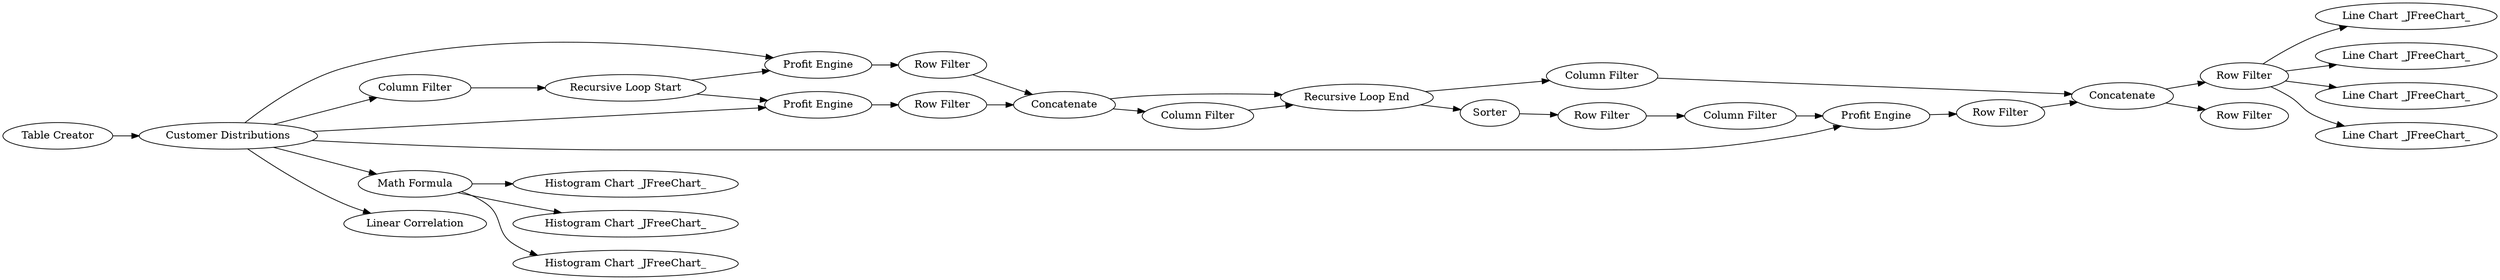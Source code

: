 digraph {
	3 [label="Profit Engine"]
	17 [label="Table Creator"]
	18 [label="Profit Engine"]
	19 [label="Row Filter"]
	20 [label="Row Filter"]
	21 [label=Concatenate]
	27 [label="Recursive Loop Start"]
	28 [label="Recursive Loop End"]
	29 [label="Column Filter"]
	30 [label="Column Filter"]
	31 [label="Row Filter"]
	32 [label="Column Filter"]
	33 [label=Sorter]
	34 [label="Profit Engine"]
	35 [label="Column Filter"]
	36 [label=Concatenate]
	37 [label="Row Filter"]
	40 [label="Row Filter"]
	41 [label="Row Filter"]
	42 [label="Line Chart _JFreeChart_"]
	43 [label="Line Chart _JFreeChart_"]
	44 [label="Line Chart _JFreeChart_"]
	45 [label="Line Chart _JFreeChart_"]
	46 [label="Customer Distributions"]
	48 [label="Histogram Chart _JFreeChart_"]
	49 [label="Math Formula"]
	50 [label="Histogram Chart _JFreeChart_"]
	51 [label="Histogram Chart _JFreeChart_"]
	52 [label="Linear Correlation"]
	3 -> 19
	17 -> 46
	18 -> 20
	19 -> 21
	20 -> 21
	21 -> 28
	21 -> 30
	27 -> 18
	27 -> 3
	28 -> 33
	28 -> 35
	29 -> 27
	30 -> 28
	31 -> 32
	32 -> 34
	33 -> 31
	34 -> 37
	35 -> 36
	36 -> 40
	36 -> 41
	37 -> 36
	40 -> 42
	40 -> 43
	40 -> 44
	40 -> 45
	46 -> 34
	46 -> 52
	46 -> 49
	46 -> 3
	46 -> 29
	46 -> 18
	49 -> 48
	49 -> 51
	49 -> 50
	rankdir=LR
}
